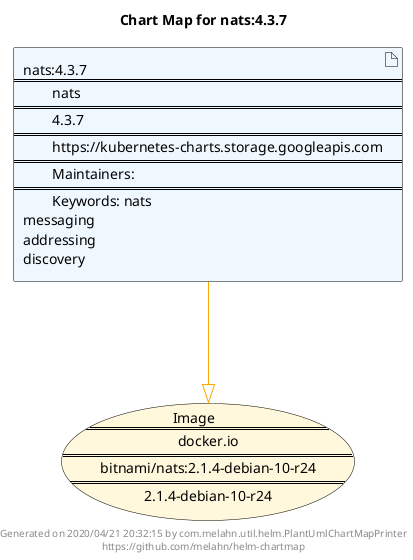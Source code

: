 @startuml
skinparam linetype ortho
skinparam backgroundColor white
skinparam usecaseBorderColor black
skinparam usecaseArrowColor LightSlateGray
skinparam artifactBorderColor black
skinparam artifactArrowColor LightSlateGray

title Chart Map for nats:4.3.7

'There is one referenced Helm Chart
artifact "nats:4.3.7\n====\n\tnats\n====\n\t4.3.7\n====\n\thttps://kubernetes-charts.storage.googleapis.com\n====\n\tMaintainers: \n====\n\tKeywords: nats\nmessaging\naddressing\ndiscovery" as nats_4_3_7 #AliceBlue

'There is one referenced Docker Image
usecase "Image\n====\n\tdocker.io\n====\n\tbitnami/nats:2.1.4-debian-10-r24\n====\n\t2.1.4-debian-10-r24" as docker_io_bitnami_nats_2_1_4_debian_10_r24 #Cornsilk

'Chart Dependencies
nats_4_3_7--[#orange]-|>docker_io_bitnami_nats_2_1_4_debian_10_r24

center footer Generated on 2020/04/21 20:32:15 by com.melahn.util.helm.PlantUmlChartMapPrinter\nhttps://github.com/melahn/helm-chartmap
@enduml
